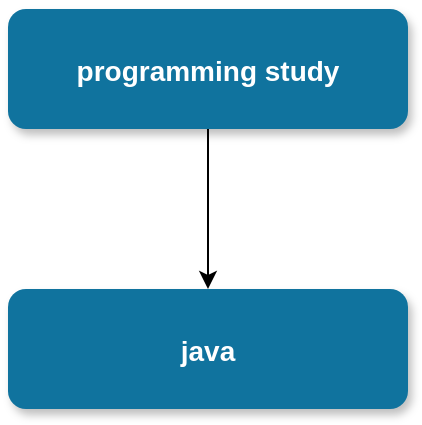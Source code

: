 <mxfile version="12.2.9" type="github" pages="1">
  <diagram name="Page-1" id="97916047-d0de-89f5-080d-49f4d83e522f">
    <mxGraphModel dx="1426" dy="794" grid="1" gridSize="10" guides="1" tooltips="1" connect="1" arrows="1" fold="1" page="1" pageScale="1.5" pageWidth="1169" pageHeight="827" background="#ffffff" math="0" shadow="0">
      <root>
        <mxCell id="0"/>
        <mxCell id="1" parent="0"/>
        <mxCell id="Gr3s9tRPsxVrafdJNDCz-60" value="" style="edgeStyle=orthogonalEdgeStyle;rounded=0;orthogonalLoop=1;jettySize=auto;html=1;" edge="1" parent="1" source="2" target="Gr3s9tRPsxVrafdJNDCz-59">
          <mxGeometry relative="1" as="geometry"/>
        </mxCell>
        <mxCell id="2" value="programming study" style="rounded=1;fillColor=#10739E;strokeColor=none;shadow=1;gradientColor=none;fontStyle=1;fontColor=#FFFFFF;fontSize=14;" parent="1" vertex="1">
          <mxGeometry x="672" y="205.5" width="200" height="60" as="geometry"/>
        </mxCell>
        <mxCell id="Gr3s9tRPsxVrafdJNDCz-59" value="java" style="rounded=1;fillColor=#10739E;strokeColor=none;shadow=1;gradientColor=none;fontStyle=1;fontColor=#FFFFFF;fontSize=14;" vertex="1" parent="1">
          <mxGeometry x="672" y="345.5" width="200" height="60" as="geometry"/>
        </mxCell>
      </root>
    </mxGraphModel>
  </diagram>
</mxfile>
